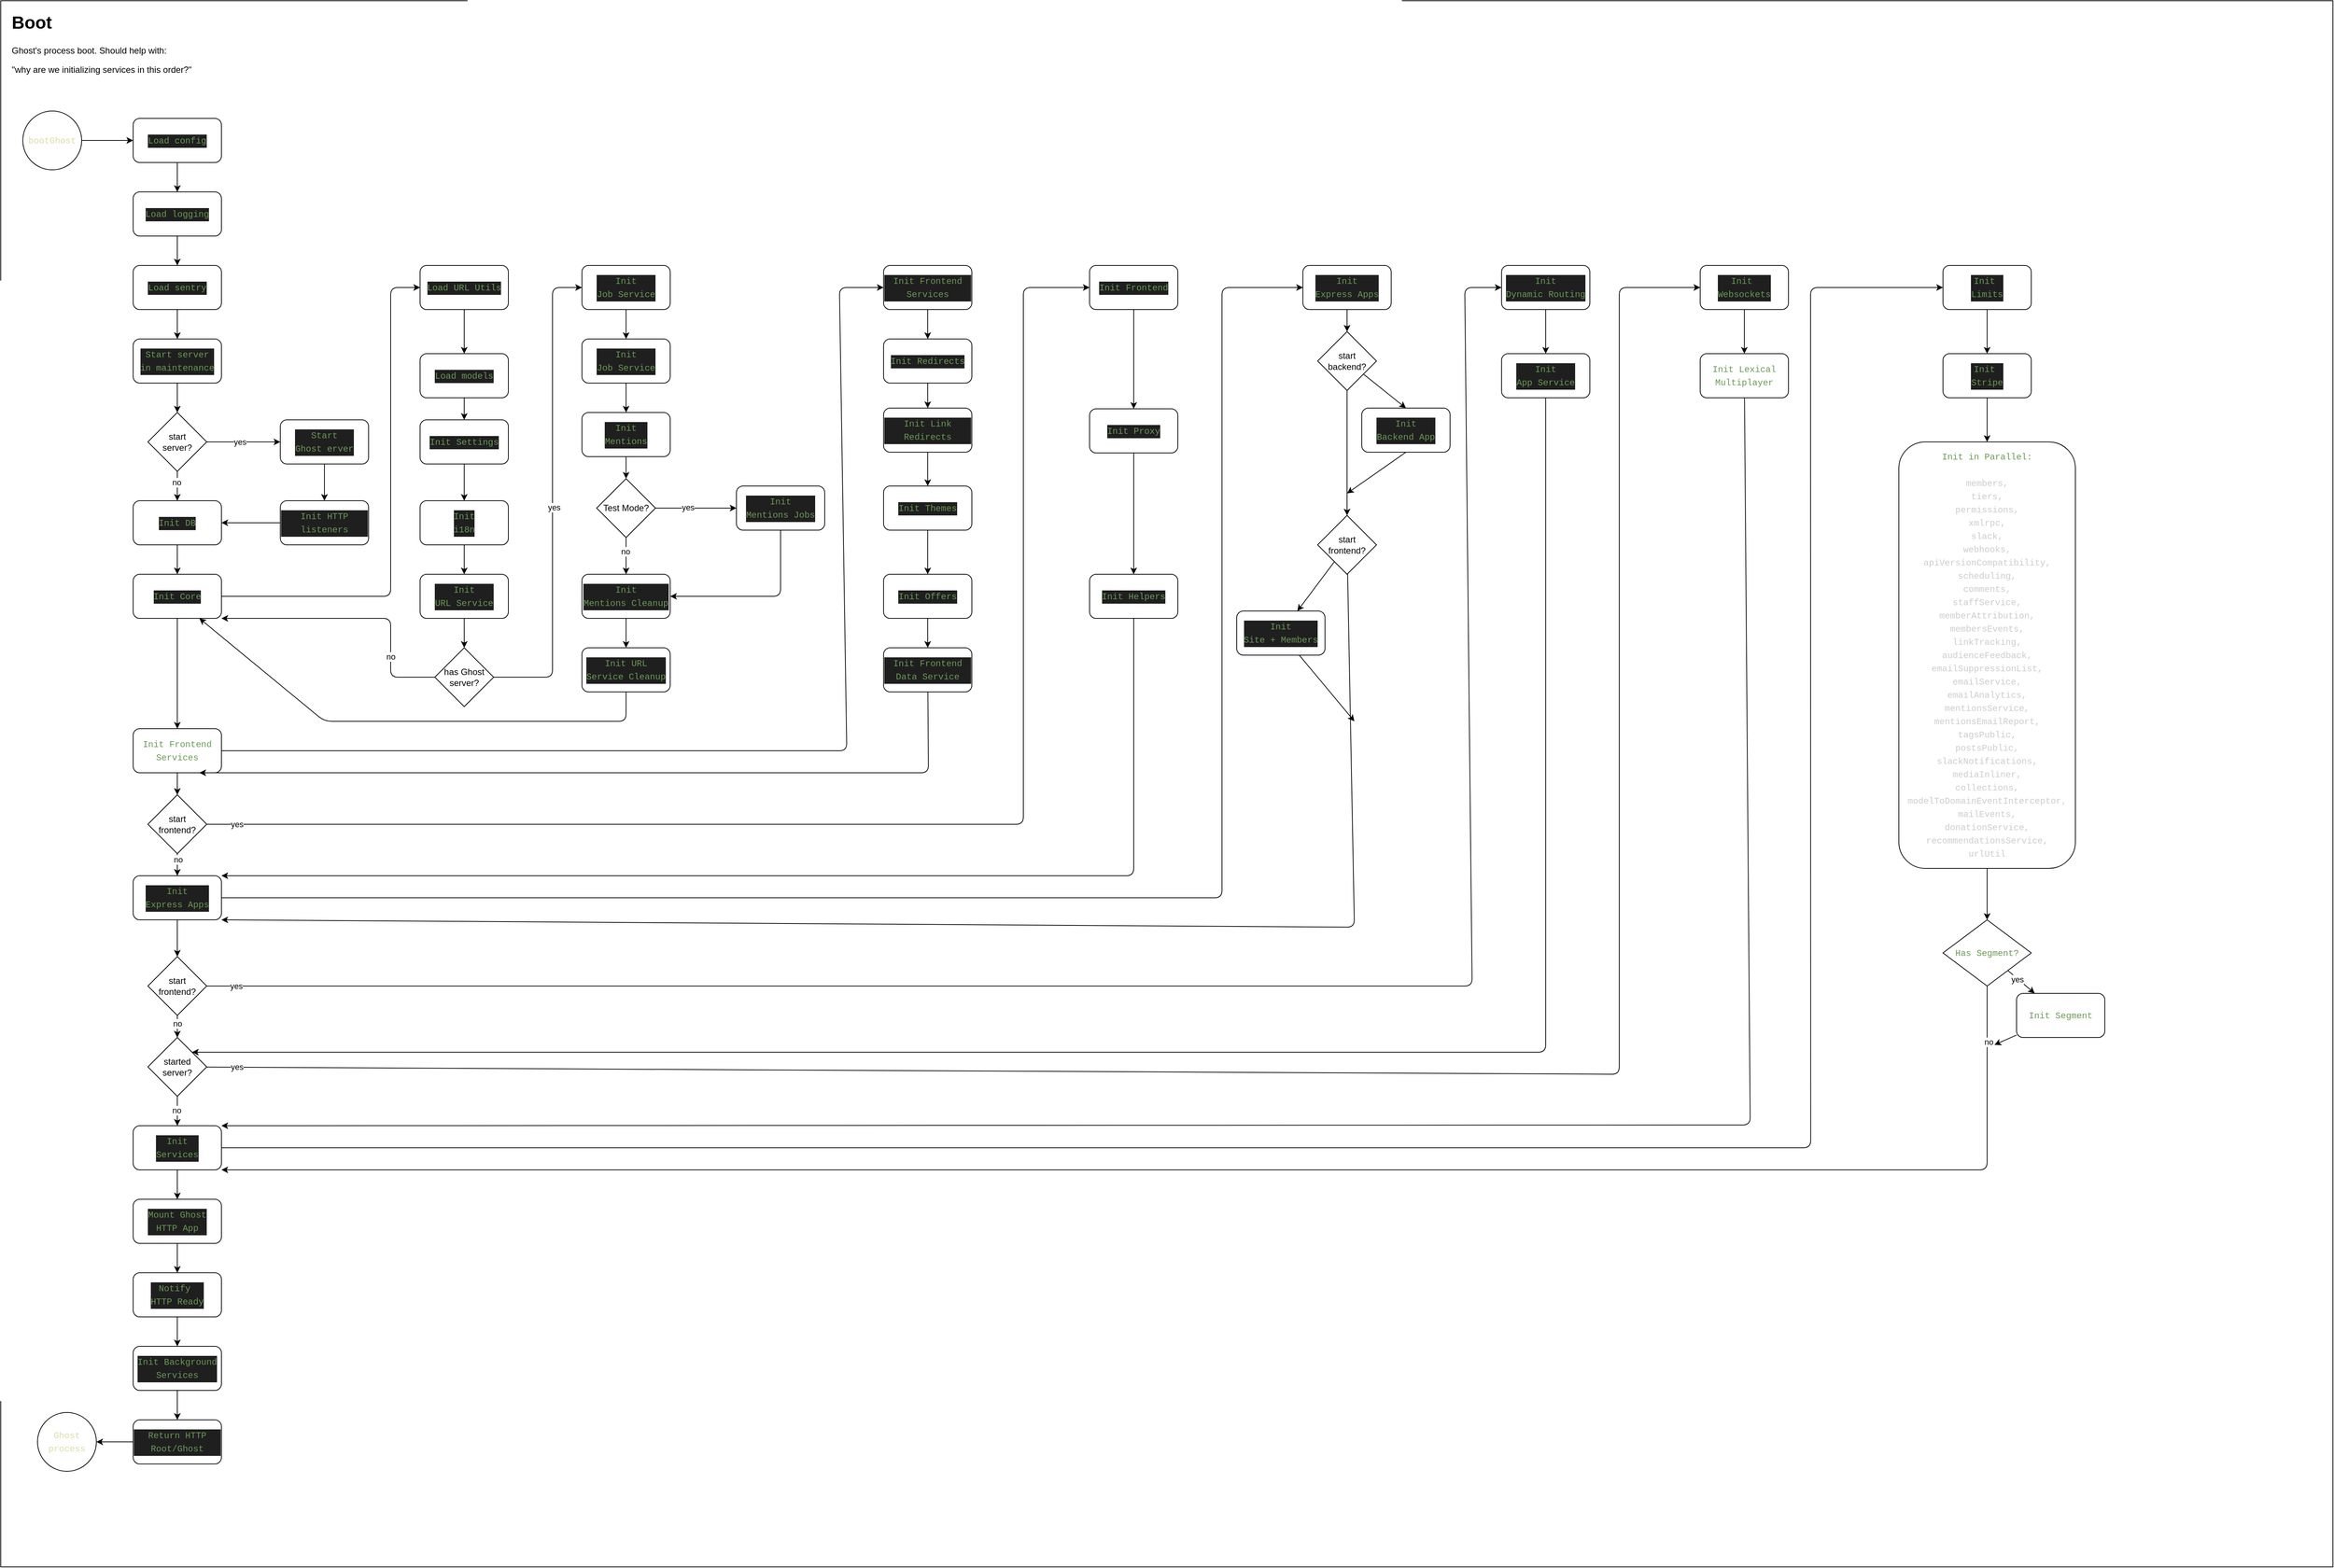 <mxfile>
    <diagram id="S3PQY45sy2TLe_mBF_ib" name="Page-1">
        <mxGraphModel dx="2925" dy="2005" grid="1" gridSize="10" guides="1" tooltips="1" connect="1" arrows="1" fold="1" page="1" pageScale="1" pageWidth="827" pageHeight="1169" math="0" shadow="0">
            <root>
                <mxCell id="0"/>
                <mxCell id="1" parent="0"/>
                <mxCell id="2" value="" style="rounded=0;whiteSpace=wrap;html=1;movable=1;resizable=1;rotatable=1;deletable=1;editable=1;connectable=1;" vertex="1" parent="1">
                    <mxGeometry width="3170" height="2130" as="geometry"/>
                </mxCell>
                <mxCell id="4" value="&lt;h1&gt;Boot&lt;/h1&gt;&lt;p&gt;Ghost's process boot. Should help with: &lt;br&gt;&lt;/p&gt;&quot;why are we initializing services in this order?&quot;" style="text;html=1;strokeColor=none;fillColor=none;spacing=5;spacingTop=-20;whiteSpace=wrap;overflow=hidden;rounded=0;" vertex="1" parent="1">
                    <mxGeometry x="10" y="10" width="440" height="130" as="geometry"/>
                </mxCell>
                <mxCell id="7" value="" style="edgeStyle=none;html=1;" edge="1" parent="1" source="5" target="6">
                    <mxGeometry relative="1" as="geometry"/>
                </mxCell>
                <mxCell id="5" value="&lt;div style=&quot;color: rgb(204, 204, 204); font-family: Menlo, Monaco, &amp;quot;Courier New&amp;quot;, monospace; line-height: 18px;&quot;&gt;&lt;span style=&quot;color: rgb(220, 220, 170);&quot;&gt;bootGhost&lt;/span&gt;&lt;/div&gt;" style="ellipse;whiteSpace=wrap;html=1;aspect=fixed;" vertex="1" parent="1">
                    <mxGeometry x="30" y="150" width="80" height="80" as="geometry"/>
                </mxCell>
                <mxCell id="9" value="" style="edgeStyle=none;html=1;" edge="1" parent="1" source="6" target="8">
                    <mxGeometry relative="1" as="geometry"/>
                </mxCell>
                <mxCell id="6" value="&lt;div style=&quot;color: rgb(204, 204, 204); background-color: rgb(31, 31, 31); font-family: Menlo, Monaco, &amp;quot;Courier New&amp;quot;, monospace; line-height: 18px;&quot;&gt;&lt;span style=&quot;color: #6a9955;&quot;&gt;Load config&lt;/span&gt;&lt;/div&gt;" style="rounded=1;whiteSpace=wrap;html=1;" vertex="1" parent="1">
                    <mxGeometry x="180" y="160" width="120" height="60" as="geometry"/>
                </mxCell>
                <mxCell id="11" value="" style="edgeStyle=none;html=1;" edge="1" parent="1" source="8" target="10">
                    <mxGeometry relative="1" as="geometry"/>
                </mxCell>
                <mxCell id="8" value="&lt;div style=&quot;color: rgb(204, 204, 204); background-color: rgb(31, 31, 31); font-family: Menlo, Monaco, &amp;quot;Courier New&amp;quot;, monospace; line-height: 18px;&quot;&gt;&lt;span style=&quot;color: #6a9955;&quot;&gt;Load logging&lt;/span&gt;&lt;/div&gt;" style="rounded=1;whiteSpace=wrap;html=1;" vertex="1" parent="1">
                    <mxGeometry x="180" y="260" width="120" height="60" as="geometry"/>
                </mxCell>
                <mxCell id="13" value="" style="edgeStyle=none;html=1;" edge="1" parent="1" source="10" target="12">
                    <mxGeometry relative="1" as="geometry"/>
                </mxCell>
                <mxCell id="10" value="&lt;div style=&quot;color: rgb(204, 204, 204); background-color: rgb(31, 31, 31); font-family: Menlo, Monaco, &amp;quot;Courier New&amp;quot;, monospace; line-height: 18px;&quot;&gt;&lt;span style=&quot;color: #6a9955;&quot;&gt;Load sentry&lt;/span&gt;&lt;/div&gt;" style="rounded=1;whiteSpace=wrap;html=1;" vertex="1" parent="1">
                    <mxGeometry x="180" y="360" width="120" height="60" as="geometry"/>
                </mxCell>
                <mxCell id="15" value="" style="edgeStyle=none;html=1;" edge="1" parent="1" source="12" target="14">
                    <mxGeometry relative="1" as="geometry"/>
                </mxCell>
                <mxCell id="12" value="&lt;div style=&quot;color: rgb(204, 204, 204); background-color: rgb(31, 31, 31); font-family: Menlo, Monaco, &amp;quot;Courier New&amp;quot;, monospace; line-height: 18px;&quot;&gt;&lt;span style=&quot;color: #6a9955;&quot;&gt;Start server&lt;/span&gt;&lt;/div&gt;&lt;div style=&quot;color: rgb(204, 204, 204); background-color: rgb(31, 31, 31); font-family: Menlo, Monaco, &amp;quot;Courier New&amp;quot;, monospace; line-height: 18px;&quot;&gt;&lt;span style=&quot;color: #6a9955;&quot;&gt;in maintenance&lt;/span&gt;&lt;/div&gt;" style="rounded=1;whiteSpace=wrap;html=1;" vertex="1" parent="1">
                    <mxGeometry x="180" y="460" width="120" height="60" as="geometry"/>
                </mxCell>
                <mxCell id="17" value="" style="edgeStyle=none;html=1;" edge="1" parent="1" source="14" target="16">
                    <mxGeometry relative="1" as="geometry"/>
                </mxCell>
                <mxCell id="18" value="yes" style="edgeLabel;html=1;align=center;verticalAlign=middle;resizable=0;points=[];" vertex="1" connectable="0" parent="17">
                    <mxGeometry x="-0.1" relative="1" as="geometry">
                        <mxPoint as="offset"/>
                    </mxGeometry>
                </mxCell>
                <mxCell id="20" value="" style="edgeStyle=none;html=1;" edge="1" parent="1" source="14" target="19">
                    <mxGeometry relative="1" as="geometry"/>
                </mxCell>
                <mxCell id="21" value="no" style="edgeLabel;html=1;align=center;verticalAlign=middle;resizable=0;points=[];" vertex="1" connectable="0" parent="20">
                    <mxGeometry x="-0.25" y="-1" relative="1" as="geometry">
                        <mxPoint as="offset"/>
                    </mxGeometry>
                </mxCell>
                <mxCell id="14" value="start &lt;br&gt;server?" style="rhombus;whiteSpace=wrap;html=1;" vertex="1" parent="1">
                    <mxGeometry x="200" y="560" width="80" height="80" as="geometry"/>
                </mxCell>
                <mxCell id="22" style="edgeStyle=none;html=1;entryX=0.5;entryY=0;entryDx=0;entryDy=0;" edge="1" parent="1" source="16" target="35">
                    <mxGeometry relative="1" as="geometry"/>
                </mxCell>
                <mxCell id="16" value="&lt;div style=&quot;color: rgb(204, 204, 204); background-color: rgb(31, 31, 31); font-family: Menlo, Monaco, &amp;quot;Courier New&amp;quot;, monospace; line-height: 18px;&quot;&gt;&lt;span style=&quot;color: #6a9955;&quot;&gt;Start &lt;br&gt;Ghost erver&lt;/span&gt;&lt;/div&gt;" style="rounded=1;whiteSpace=wrap;html=1;" vertex="1" parent="1">
                    <mxGeometry x="380" y="570" width="120" height="60" as="geometry"/>
                </mxCell>
                <mxCell id="24" value="" style="edgeStyle=none;html=1;" edge="1" parent="1" source="19" target="23">
                    <mxGeometry relative="1" as="geometry"/>
                </mxCell>
                <mxCell id="19" value="&lt;div style=&quot;background-color: rgb(31, 31, 31); font-family: Menlo, Monaco, &amp;quot;Courier New&amp;quot;, monospace; line-height: 18px;&quot;&gt;&lt;font color=&quot;#6a9955&quot;&gt;Init DB&lt;/font&gt;&lt;/div&gt;" style="rounded=1;whiteSpace=wrap;html=1;" vertex="1" parent="1">
                    <mxGeometry x="180" y="680" width="120" height="60" as="geometry"/>
                </mxCell>
                <mxCell id="26" value="" style="edgeStyle=none;html=1;" edge="1" parent="1" source="23" target="25">
                    <mxGeometry relative="1" as="geometry">
                        <Array as="points">
                            <mxPoint x="530" y="810"/>
                            <mxPoint x="530" y="390"/>
                        </Array>
                    </mxGeometry>
                </mxCell>
                <mxCell id="66" value="" style="edgeStyle=none;html=1;" edge="1" parent="1" source="23" target="31">
                    <mxGeometry relative="1" as="geometry"/>
                </mxCell>
                <mxCell id="23" value="&lt;div style=&quot;background-color: rgb(31, 31, 31); font-family: Menlo, Monaco, &amp;quot;Courier New&amp;quot;, monospace; line-height: 18px;&quot;&gt;&lt;font color=&quot;#6a9955&quot;&gt;Init Core&lt;/font&gt;&lt;/div&gt;" style="rounded=1;whiteSpace=wrap;html=1;" vertex="1" parent="1">
                    <mxGeometry x="180" y="780" width="120" height="60" as="geometry"/>
                </mxCell>
                <mxCell id="28" value="" style="edgeStyle=none;html=1;" edge="1" parent="1" source="25" target="27">
                    <mxGeometry relative="1" as="geometry"/>
                </mxCell>
                <mxCell id="25" value="&lt;div style=&quot;background-color: rgb(31, 31, 31); font-family: Menlo, Monaco, &amp;quot;Courier New&amp;quot;, monospace; line-height: 18px;&quot;&gt;&lt;font color=&quot;#6a9955&quot;&gt;Load URL Utils&lt;/font&gt;&lt;/div&gt;" style="rounded=1;whiteSpace=wrap;html=1;" vertex="1" parent="1">
                    <mxGeometry x="570" y="360" width="120" height="60" as="geometry"/>
                </mxCell>
                <mxCell id="30" value="" style="edgeStyle=none;html=1;" edge="1" parent="1" source="27" target="29">
                    <mxGeometry relative="1" as="geometry"/>
                </mxCell>
                <mxCell id="27" value="&lt;div style=&quot;background-color: rgb(31, 31, 31); font-family: Menlo, Monaco, &amp;quot;Courier New&amp;quot;, monospace; line-height: 18px;&quot;&gt;&lt;font color=&quot;#6a9955&quot;&gt;Load models&lt;/font&gt;&lt;/div&gt;" style="rounded=1;whiteSpace=wrap;html=1;" vertex="1" parent="1">
                    <mxGeometry x="570" y="480" width="120" height="60" as="geometry"/>
                </mxCell>
                <mxCell id="33" value="" style="edgeStyle=none;html=1;" edge="1" parent="1" source="29" target="32">
                    <mxGeometry relative="1" as="geometry"/>
                </mxCell>
                <mxCell id="29" value="&lt;div style=&quot;background-color: rgb(31, 31, 31); font-family: Menlo, Monaco, &amp;quot;Courier New&amp;quot;, monospace; line-height: 18px;&quot;&gt;&lt;font color=&quot;#6a9955&quot;&gt;Init Settings&lt;/font&gt;&lt;/div&gt;" style="rounded=1;whiteSpace=wrap;html=1;" vertex="1" parent="1">
                    <mxGeometry x="570" y="570" width="120" height="60" as="geometry"/>
                </mxCell>
                <mxCell id="68" style="edgeStyle=none;html=1;entryX=0;entryY=0.5;entryDx=0;entryDy=0;" edge="1" parent="1" source="31" target="67">
                    <mxGeometry relative="1" as="geometry">
                        <Array as="points">
                            <mxPoint x="1150" y="1020"/>
                            <mxPoint x="1140" y="390"/>
                        </Array>
                    </mxGeometry>
                </mxCell>
                <mxCell id="81" value="" style="edgeStyle=none;html=1;" edge="1" parent="1" source="31" target="80">
                    <mxGeometry relative="1" as="geometry"/>
                </mxCell>
                <mxCell id="31" value="&lt;div style=&quot;font-family: Menlo, Monaco, &amp;quot;Courier New&amp;quot;, monospace; line-height: 18px;&quot;&gt;&lt;font style=&quot;&quot; color=&quot;#6a9955&quot;&gt;Init Frontend Services&lt;/font&gt;&lt;/div&gt;" style="rounded=1;whiteSpace=wrap;html=1;" vertex="1" parent="1">
                    <mxGeometry x="180" y="990" width="120" height="60" as="geometry"/>
                </mxCell>
                <mxCell id="38" value="" style="edgeStyle=none;html=1;" edge="1" parent="1" source="32" target="34">
                    <mxGeometry relative="1" as="geometry"/>
                </mxCell>
                <mxCell id="32" value="&lt;div style=&quot;background-color: rgb(31, 31, 31); font-family: Menlo, Monaco, &amp;quot;Courier New&amp;quot;, monospace; line-height: 18px;&quot;&gt;&lt;font color=&quot;#6a9955&quot;&gt;Init &lt;br&gt;i18n&lt;/font&gt;&lt;/div&gt;" style="rounded=1;whiteSpace=wrap;html=1;" vertex="1" parent="1">
                    <mxGeometry x="570" y="680" width="120" height="60" as="geometry"/>
                </mxCell>
                <mxCell id="37" style="edgeStyle=none;html=1;exitX=0;exitY=0.5;exitDx=0;exitDy=0;entryX=1;entryY=1;entryDx=0;entryDy=0;" edge="1" parent="1" source="39" target="23">
                    <mxGeometry relative="1" as="geometry">
                        <Array as="points">
                            <mxPoint x="530" y="920"/>
                            <mxPoint x="530" y="840"/>
                        </Array>
                    </mxGeometry>
                </mxCell>
                <mxCell id="41" value="no" style="edgeLabel;html=1;align=center;verticalAlign=middle;resizable=0;points=[];" vertex="1" connectable="0" parent="37">
                    <mxGeometry x="-0.524" y="-3" relative="1" as="geometry">
                        <mxPoint x="-3" as="offset"/>
                    </mxGeometry>
                </mxCell>
                <mxCell id="40" value="" style="edgeStyle=none;html=1;" edge="1" parent="1" source="34" target="39">
                    <mxGeometry relative="1" as="geometry"/>
                </mxCell>
                <mxCell id="34" value="&lt;div style=&quot;background-color: rgb(31, 31, 31); font-family: Menlo, Monaco, &amp;quot;Courier New&amp;quot;, monospace; line-height: 18px;&quot;&gt;&lt;font color=&quot;#6a9955&quot;&gt;Init &lt;br&gt;URL Service&lt;/font&gt;&lt;/div&gt;" style="rounded=1;whiteSpace=wrap;html=1;" vertex="1" parent="1">
                    <mxGeometry x="570" y="780" width="120" height="60" as="geometry"/>
                </mxCell>
                <mxCell id="36" value="" style="edgeStyle=none;html=1;" edge="1" parent="1" source="35" target="19">
                    <mxGeometry relative="1" as="geometry"/>
                </mxCell>
                <mxCell id="35" value="&lt;div style=&quot;color: rgb(204, 204, 204); background-color: rgb(31, 31, 31); font-family: Menlo, Monaco, &amp;quot;Courier New&amp;quot;, monospace; line-height: 18px;&quot;&gt;&lt;span style=&quot;color: #6a9955;&quot;&gt;Init HTTP listeners&lt;/span&gt;&lt;/div&gt;" style="rounded=1;whiteSpace=wrap;html=1;" vertex="1" parent="1">
                    <mxGeometry x="380" y="680" width="120" height="60" as="geometry"/>
                </mxCell>
                <mxCell id="43" style="edgeStyle=none;html=1;entryX=0;entryY=0.5;entryDx=0;entryDy=0;exitX=1;exitY=0.5;exitDx=0;exitDy=0;" edge="1" parent="1" source="39" target="42">
                    <mxGeometry relative="1" as="geometry">
                        <Array as="points">
                            <mxPoint x="750" y="920"/>
                            <mxPoint x="750" y="710"/>
                            <mxPoint x="750" y="390"/>
                        </Array>
                    </mxGeometry>
                </mxCell>
                <mxCell id="44" value="yes" style="edgeLabel;html=1;align=center;verticalAlign=middle;resizable=0;points=[];" vertex="1" connectable="0" parent="43">
                    <mxGeometry x="-0.042" y="-2" relative="1" as="geometry">
                        <mxPoint as="offset"/>
                    </mxGeometry>
                </mxCell>
                <mxCell id="39" value="has Ghost&lt;br&gt;server?" style="rhombus;whiteSpace=wrap;html=1;" vertex="1" parent="1">
                    <mxGeometry x="590" y="880" width="80" height="80" as="geometry"/>
                </mxCell>
                <mxCell id="46" value="" style="edgeStyle=none;html=1;" edge="1" parent="1" source="42" target="45">
                    <mxGeometry relative="1" as="geometry"/>
                </mxCell>
                <mxCell id="42" value="&lt;div style=&quot;background-color: rgb(31, 31, 31); font-family: Menlo, Monaco, &amp;quot;Courier New&amp;quot;, monospace; line-height: 18px;&quot;&gt;&lt;font color=&quot;#6a9955&quot;&gt;Init &lt;br&gt;Job Service&lt;/font&gt;&lt;/div&gt;" style="rounded=1;whiteSpace=wrap;html=1;" vertex="1" parent="1">
                    <mxGeometry x="790" y="360" width="120" height="60" as="geometry"/>
                </mxCell>
                <mxCell id="51" value="" style="edgeStyle=none;html=1;" edge="1" parent="1" source="45" target="50">
                    <mxGeometry relative="1" as="geometry"/>
                </mxCell>
                <mxCell id="45" value="&lt;div style=&quot;background-color: rgb(31, 31, 31); font-family: Menlo, Monaco, &amp;quot;Courier New&amp;quot;, monospace; line-height: 18px;&quot;&gt;&lt;font color=&quot;#6a9955&quot;&gt;Init &lt;br&gt;Job Service&lt;/font&gt;&lt;/div&gt;" style="rounded=1;whiteSpace=wrap;html=1;" vertex="1" parent="1">
                    <mxGeometry x="790" y="460" width="120" height="60" as="geometry"/>
                </mxCell>
                <mxCell id="52" value="" style="edgeStyle=none;html=1;" edge="1" parent="1" source="47" target="49">
                    <mxGeometry relative="1" as="geometry"/>
                </mxCell>
                <mxCell id="58" value="yes" style="edgeLabel;html=1;align=center;verticalAlign=middle;resizable=0;points=[];" vertex="1" connectable="0" parent="52">
                    <mxGeometry x="-0.2" y="1" relative="1" as="geometry">
                        <mxPoint as="offset"/>
                    </mxGeometry>
                </mxCell>
                <mxCell id="59" value="" style="edgeStyle=none;html=1;" edge="1" parent="1" source="47" target="57">
                    <mxGeometry relative="1" as="geometry"/>
                </mxCell>
                <mxCell id="61" value="no" style="edgeLabel;html=1;align=center;verticalAlign=middle;resizable=0;points=[];" vertex="1" connectable="0" parent="59">
                    <mxGeometry x="-0.267" y="-1" relative="1" as="geometry">
                        <mxPoint as="offset"/>
                    </mxGeometry>
                </mxCell>
                <mxCell id="47" value="Test Mode?" style="rhombus;whiteSpace=wrap;html=1;" vertex="1" parent="1">
                    <mxGeometry x="810" y="650" width="80" height="80" as="geometry"/>
                </mxCell>
                <mxCell id="60" style="edgeStyle=none;html=1;entryX=1;entryY=0.5;entryDx=0;entryDy=0;" edge="1" parent="1" source="49" target="57">
                    <mxGeometry relative="1" as="geometry">
                        <Array as="points">
                            <mxPoint x="1060" y="810"/>
                        </Array>
                    </mxGeometry>
                </mxCell>
                <mxCell id="49" value="&lt;div style=&quot;background-color: rgb(31, 31, 31); font-family: Menlo, Monaco, &amp;quot;Courier New&amp;quot;, monospace; line-height: 18px;&quot;&gt;&lt;font color=&quot;#6a9955&quot;&gt;Init&lt;br&gt;Mentions Jobs&lt;/font&gt;&lt;/div&gt;" style="rounded=1;whiteSpace=wrap;html=1;" vertex="1" parent="1">
                    <mxGeometry x="1000" y="660" width="120" height="60" as="geometry"/>
                </mxCell>
                <mxCell id="53" value="" style="edgeStyle=none;html=1;" edge="1" parent="1" source="50" target="47">
                    <mxGeometry relative="1" as="geometry"/>
                </mxCell>
                <mxCell id="50" value="&lt;div style=&quot;background-color: rgb(31, 31, 31); font-family: Menlo, Monaco, &amp;quot;Courier New&amp;quot;, monospace; line-height: 18px;&quot;&gt;&lt;font color=&quot;#6a9955&quot;&gt;Init &lt;br&gt;Mentions&lt;/font&gt;&lt;/div&gt;" style="rounded=1;whiteSpace=wrap;html=1;" vertex="1" parent="1">
                    <mxGeometry x="790" y="560" width="120" height="60" as="geometry"/>
                </mxCell>
                <mxCell id="63" value="" style="edgeStyle=none;html=1;" edge="1" parent="1" source="57" target="62">
                    <mxGeometry relative="1" as="geometry"/>
                </mxCell>
                <mxCell id="57" value="&lt;div style=&quot;background-color: rgb(31, 31, 31); font-family: Menlo, Monaco, &amp;quot;Courier New&amp;quot;, monospace; line-height: 18px;&quot;&gt;&lt;font color=&quot;#6a9955&quot;&gt;Init &lt;br&gt;Mentions Cleanup&lt;/font&gt;&lt;/div&gt;" style="rounded=1;whiteSpace=wrap;html=1;" vertex="1" parent="1">
                    <mxGeometry x="790" y="780" width="120" height="60" as="geometry"/>
                </mxCell>
                <mxCell id="64" style="edgeStyle=none;html=1;entryX=0.75;entryY=1;entryDx=0;entryDy=0;" edge="1" parent="1" source="62" target="23">
                    <mxGeometry relative="1" as="geometry">
                        <Array as="points">
                            <mxPoint x="850" y="980"/>
                            <mxPoint x="440" y="980"/>
                        </Array>
                    </mxGeometry>
                </mxCell>
                <mxCell id="62" value="&lt;div style=&quot;background-color: rgb(31, 31, 31); font-family: Menlo, Monaco, &amp;quot;Courier New&amp;quot;, monospace; line-height: 18px;&quot;&gt;&lt;font color=&quot;#6a9955&quot;&gt;Init URL &lt;br&gt;Service Cleanup&lt;/font&gt;&lt;/div&gt;" style="rounded=1;whiteSpace=wrap;html=1;" vertex="1" parent="1">
                    <mxGeometry x="790" y="880" width="120" height="60" as="geometry"/>
                </mxCell>
                <mxCell id="73" value="" style="edgeStyle=none;html=1;" edge="1" parent="1" source="67" target="69">
                    <mxGeometry relative="1" as="geometry"/>
                </mxCell>
                <mxCell id="67" value="&lt;div style=&quot;background-color: rgb(31, 31, 31); font-family: Menlo, Monaco, &amp;quot;Courier New&amp;quot;, monospace; line-height: 18px;&quot;&gt;&lt;font color=&quot;#6a9955&quot;&gt;Init Frontend Services&lt;/font&gt;&lt;/div&gt;" style="rounded=1;whiteSpace=wrap;html=1;" vertex="1" parent="1">
                    <mxGeometry x="1200" y="360" width="120" height="60" as="geometry"/>
                </mxCell>
                <mxCell id="74" value="" style="edgeStyle=none;html=1;" edge="1" parent="1" source="69" target="70">
                    <mxGeometry relative="1" as="geometry"/>
                </mxCell>
                <mxCell id="69" value="&lt;div style=&quot;background-color: rgb(31, 31, 31); font-family: Menlo, Monaco, &amp;quot;Courier New&amp;quot;, monospace; line-height: 18px;&quot;&gt;&lt;font color=&quot;#6a9955&quot;&gt;Init Redirects&lt;/font&gt;&lt;/div&gt;" style="rounded=1;whiteSpace=wrap;html=1;" vertex="1" parent="1">
                    <mxGeometry x="1200" y="460" width="120" height="60" as="geometry"/>
                </mxCell>
                <mxCell id="75" value="" style="edgeStyle=none;html=1;" edge="1" parent="1" source="70" target="71">
                    <mxGeometry relative="1" as="geometry"/>
                </mxCell>
                <mxCell id="70" value="&lt;div style=&quot;background-color: rgb(31, 31, 31); font-family: Menlo, Monaco, &amp;quot;Courier New&amp;quot;, monospace; line-height: 18px;&quot;&gt;&lt;font color=&quot;#6a9955&quot;&gt;Init Link Redirects&lt;br&gt;&lt;/font&gt;&lt;/div&gt;" style="rounded=1;whiteSpace=wrap;html=1;" vertex="1" parent="1">
                    <mxGeometry x="1200" y="554" width="120" height="60" as="geometry"/>
                </mxCell>
                <mxCell id="76" value="" style="edgeStyle=none;html=1;" edge="1" parent="1" source="71" target="72">
                    <mxGeometry relative="1" as="geometry"/>
                </mxCell>
                <mxCell id="71" value="&lt;div style=&quot;background-color: rgb(31, 31, 31); font-family: Menlo, Monaco, &amp;quot;Courier New&amp;quot;, monospace; line-height: 18px;&quot;&gt;&lt;font color=&quot;#6a9955&quot;&gt;Init Themes&lt;br&gt;&lt;/font&gt;&lt;/div&gt;" style="rounded=1;whiteSpace=wrap;html=1;" vertex="1" parent="1">
                    <mxGeometry x="1200" y="660" width="120" height="60" as="geometry"/>
                </mxCell>
                <mxCell id="78" value="" style="edgeStyle=none;html=1;" edge="1" parent="1" source="72" target="77">
                    <mxGeometry relative="1" as="geometry"/>
                </mxCell>
                <mxCell id="72" value="&lt;div style=&quot;background-color: rgb(31, 31, 31); font-family: Menlo, Monaco, &amp;quot;Courier New&amp;quot;, monospace; line-height: 18px;&quot;&gt;&lt;font color=&quot;#6a9955&quot;&gt;Init Offers&lt;br&gt;&lt;/font&gt;&lt;/div&gt;" style="rounded=1;whiteSpace=wrap;html=1;" vertex="1" parent="1">
                    <mxGeometry x="1200" y="780" width="120" height="60" as="geometry"/>
                </mxCell>
                <mxCell id="79" style="edgeStyle=none;html=1;entryX=0.75;entryY=1;entryDx=0;entryDy=0;" edge="1" parent="1" source="77" target="31">
                    <mxGeometry relative="1" as="geometry">
                        <Array as="points">
                            <mxPoint x="1261" y="1050"/>
                        </Array>
                    </mxGeometry>
                </mxCell>
                <mxCell id="77" value="&lt;div style=&quot;background-color: rgb(31, 31, 31); font-family: Menlo, Monaco, &amp;quot;Courier New&amp;quot;, monospace; line-height: 18px;&quot;&gt;&lt;font color=&quot;#6a9955&quot;&gt;Init Frontend Data Service&lt;br&gt;&lt;/font&gt;&lt;/div&gt;" style="rounded=1;whiteSpace=wrap;html=1;" vertex="1" parent="1">
                    <mxGeometry x="1200" y="880" width="120" height="60" as="geometry"/>
                </mxCell>
                <mxCell id="83" value="" style="edgeStyle=none;html=1;" edge="1" parent="1" source="80" target="82">
                    <mxGeometry relative="1" as="geometry"/>
                </mxCell>
                <mxCell id="84" value="no" style="edgeLabel;html=1;align=center;verticalAlign=middle;resizable=0;points=[];" vertex="1" connectable="0" parent="83">
                    <mxGeometry x="-0.45" y="1" relative="1" as="geometry">
                        <mxPoint y="-1" as="offset"/>
                    </mxGeometry>
                </mxCell>
                <mxCell id="86" style="edgeStyle=none;html=1;entryX=0;entryY=0.5;entryDx=0;entryDy=0;" edge="1" parent="1" source="80" target="85">
                    <mxGeometry relative="1" as="geometry">
                        <Array as="points">
                            <mxPoint x="1390" y="1120"/>
                            <mxPoint x="1390" y="390"/>
                        </Array>
                    </mxGeometry>
                </mxCell>
                <mxCell id="104" value="yes" style="edgeLabel;html=1;align=center;verticalAlign=middle;resizable=0;points=[];" vertex="1" connectable="0" parent="86">
                    <mxGeometry x="-0.966" y="1" relative="1" as="geometry">
                        <mxPoint x="8" y="1" as="offset"/>
                    </mxGeometry>
                </mxCell>
                <mxCell id="80" value="start &lt;br&gt;frontend?" style="rhombus;whiteSpace=wrap;html=1;" vertex="1" parent="1">
                    <mxGeometry x="200" y="1080" width="80" height="80" as="geometry"/>
                </mxCell>
                <mxCell id="92" style="edgeStyle=none;html=1;" edge="1" parent="1" source="82" target="91">
                    <mxGeometry relative="1" as="geometry">
                        <Array as="points">
                            <mxPoint x="1660" y="1220"/>
                            <mxPoint x="1660" y="390"/>
                        </Array>
                    </mxGeometry>
                </mxCell>
                <mxCell id="99" value="" style="edgeStyle=none;html=1;" edge="1" parent="1" source="82" target="98">
                    <mxGeometry relative="1" as="geometry"/>
                </mxCell>
                <mxCell id="82" value="&lt;div style=&quot;background-color: rgb(31, 31, 31); font-family: Menlo, Monaco, &amp;quot;Courier New&amp;quot;, monospace; line-height: 18px;&quot;&gt;&lt;font color=&quot;#6a9955&quot;&gt;Init &lt;br&gt;Express Apps&lt;/font&gt;&lt;/div&gt;" style="rounded=1;whiteSpace=wrap;html=1;" vertex="1" parent="1">
                    <mxGeometry x="180" y="1190" width="120" height="60" as="geometry"/>
                </mxCell>
                <mxCell id="140" style="edgeStyle=none;html=1;" edge="1" parent="1" source="85" target="87">
                    <mxGeometry relative="1" as="geometry"/>
                </mxCell>
                <mxCell id="85" value="&lt;div style=&quot;background-color: rgb(31, 31, 31); font-family: Menlo, Monaco, &amp;quot;Courier New&amp;quot;, monospace; line-height: 18px;&quot;&gt;&lt;font color=&quot;#6a9955&quot;&gt;Init Frontend&lt;/font&gt;&lt;/div&gt;" style="rounded=1;whiteSpace=wrap;html=1;" vertex="1" parent="1">
                    <mxGeometry x="1480" y="360" width="120" height="60" as="geometry"/>
                </mxCell>
                <mxCell id="141" style="edgeStyle=none;html=1;" edge="1" parent="1" source="87" target="89">
                    <mxGeometry relative="1" as="geometry"/>
                </mxCell>
                <mxCell id="87" value="&lt;div style=&quot;background-color: rgb(31, 31, 31); font-family: Menlo, Monaco, &amp;quot;Courier New&amp;quot;, monospace; line-height: 18px;&quot;&gt;&lt;font color=&quot;#6a9955&quot;&gt;Init Proxy&lt;/font&gt;&lt;/div&gt;" style="rounded=1;whiteSpace=wrap;html=1;" vertex="1" parent="1">
                    <mxGeometry x="1480" y="555" width="120" height="60" as="geometry"/>
                </mxCell>
                <mxCell id="90" style="edgeStyle=none;html=1;entryX=1;entryY=0;entryDx=0;entryDy=0;" edge="1" parent="1" source="89" target="82">
                    <mxGeometry relative="1" as="geometry">
                        <Array as="points">
                            <mxPoint x="1540" y="1190"/>
                        </Array>
                    </mxGeometry>
                </mxCell>
                <mxCell id="89" value="&lt;div style=&quot;background-color: rgb(31, 31, 31); font-family: Menlo, Monaco, &amp;quot;Courier New&amp;quot;, monospace; line-height: 18px;&quot;&gt;&lt;span style=&quot;color: rgb(106, 153, 85);&quot;&gt;Init Helpers&lt;/span&gt;&lt;br&gt;&lt;/div&gt;" style="rounded=1;whiteSpace=wrap;html=1;" vertex="1" parent="1">
                    <mxGeometry x="1480" y="780" width="120" height="60" as="geometry"/>
                </mxCell>
                <mxCell id="131" value="" style="edgeStyle=none;html=1;" edge="1" parent="1" source="91" target="94">
                    <mxGeometry relative="1" as="geometry"/>
                </mxCell>
                <mxCell id="91" value="&lt;div style=&quot;background-color: rgb(31, 31, 31); font-family: Menlo, Monaco, &amp;quot;Courier New&amp;quot;, monospace; line-height: 18px;&quot;&gt;&lt;font color=&quot;#6a9955&quot;&gt;Init &lt;br&gt;Express Apps&lt;/font&gt;&lt;/div&gt;" style="rounded=1;whiteSpace=wrap;html=1;" vertex="1" parent="1">
                    <mxGeometry x="1770" y="360" width="120" height="60" as="geometry"/>
                </mxCell>
                <mxCell id="96" value="" style="edgeStyle=none;html=1;" edge="1" parent="1" source="93" target="95">
                    <mxGeometry relative="1" as="geometry"/>
                </mxCell>
                <mxCell id="137" style="edgeStyle=none;html=1;entryX=1;entryY=1;entryDx=0;entryDy=0;" edge="1" parent="1" source="93" target="82">
                    <mxGeometry relative="1" as="geometry">
                        <Array as="points">
                            <mxPoint x="1840" y="1260"/>
                        </Array>
                    </mxGeometry>
                </mxCell>
                <mxCell id="93" value="start &lt;br&gt;frontend?" style="rhombus;whiteSpace=wrap;html=1;" vertex="1" parent="1">
                    <mxGeometry x="1790" y="700" width="80" height="80" as="geometry"/>
                </mxCell>
                <mxCell id="134" style="edgeStyle=none;html=1;" edge="1" parent="1" source="94" target="93">
                    <mxGeometry relative="1" as="geometry"/>
                </mxCell>
                <mxCell id="135" style="edgeStyle=none;html=1;entryX=0.5;entryY=0;entryDx=0;entryDy=0;" edge="1" parent="1" source="94" target="133">
                    <mxGeometry relative="1" as="geometry"/>
                </mxCell>
                <mxCell id="94" value="start &lt;br&gt;backend?" style="rhombus;whiteSpace=wrap;html=1;" vertex="1" parent="1">
                    <mxGeometry x="1790" y="450" width="80" height="80" as="geometry"/>
                </mxCell>
                <mxCell id="139" style="edgeStyle=none;html=1;" edge="1" parent="1" source="95">
                    <mxGeometry relative="1" as="geometry">
                        <mxPoint x="1840" y="980" as="targetPoint"/>
                    </mxGeometry>
                </mxCell>
                <mxCell id="95" value="&lt;div style=&quot;background-color: rgb(31, 31, 31); font-family: Menlo, Monaco, &amp;quot;Courier New&amp;quot;, monospace; line-height: 18px;&quot;&gt;&lt;font color=&quot;#6a9955&quot;&gt;Init&lt;/font&gt;&lt;/div&gt;&lt;div style=&quot;background-color: rgb(31, 31, 31); font-family: Menlo, Monaco, &amp;quot;Courier New&amp;quot;, monospace; line-height: 18px;&quot;&gt;&lt;font color=&quot;#6a9955&quot;&gt;Site + Members&lt;/font&gt;&lt;/div&gt;" style="rounded=1;whiteSpace=wrap;html=1;" vertex="1" parent="1">
                    <mxGeometry x="1680" y="830" width="120" height="60" as="geometry"/>
                </mxCell>
                <mxCell id="102" style="edgeStyle=none;html=1;entryX=0;entryY=0.5;entryDx=0;entryDy=0;" edge="1" parent="1" source="98" target="100">
                    <mxGeometry relative="1" as="geometry">
                        <Array as="points">
                            <mxPoint x="2000" y="1340"/>
                            <mxPoint x="1990" y="390"/>
                        </Array>
                    </mxGeometry>
                </mxCell>
                <mxCell id="103" value="yes" style="edgeLabel;html=1;align=center;verticalAlign=middle;resizable=0;points=[];" vertex="1" connectable="0" parent="102">
                    <mxGeometry x="-0.965" relative="1" as="geometry">
                        <mxPoint x="-8" as="offset"/>
                    </mxGeometry>
                </mxCell>
                <mxCell id="106" style="edgeStyle=none;html=1;" edge="1" parent="1" source="98" target="105">
                    <mxGeometry relative="1" as="geometry"/>
                </mxCell>
                <mxCell id="107" value="no" style="edgeLabel;html=1;align=center;verticalAlign=middle;resizable=0;points=[];" vertex="1" connectable="0" parent="106">
                    <mxGeometry x="-0.281" relative="1" as="geometry">
                        <mxPoint as="offset"/>
                    </mxGeometry>
                </mxCell>
                <mxCell id="98" value="start &lt;br&gt;frontend?" style="rhombus;whiteSpace=wrap;html=1;" vertex="1" parent="1">
                    <mxGeometry x="200" y="1300" width="80" height="80" as="geometry"/>
                </mxCell>
                <mxCell id="111" value="" style="edgeStyle=none;html=1;" edge="1" parent="1" source="100" target="101">
                    <mxGeometry relative="1" as="geometry"/>
                </mxCell>
                <mxCell id="100" value="&lt;div style=&quot;background-color: rgb(31, 31, 31); font-family: Menlo, Monaco, &amp;quot;Courier New&amp;quot;, monospace; line-height: 18px;&quot;&gt;&lt;font color=&quot;#6a9955&quot;&gt;Init &lt;br&gt;Dynamic Routing&lt;/font&gt;&lt;/div&gt;" style="rounded=1;whiteSpace=wrap;html=1;" vertex="1" parent="1">
                    <mxGeometry x="2040" y="360" width="120" height="60" as="geometry"/>
                </mxCell>
                <mxCell id="109" style="edgeStyle=none;html=1;entryX=1;entryY=0;entryDx=0;entryDy=0;" edge="1" parent="1" source="101" target="105">
                    <mxGeometry relative="1" as="geometry">
                        <Array as="points">
                            <mxPoint x="2100" y="1430"/>
                        </Array>
                    </mxGeometry>
                </mxCell>
                <mxCell id="101" value="&lt;div style=&quot;background-color: rgb(31, 31, 31); font-family: Menlo, Monaco, &amp;quot;Courier New&amp;quot;, monospace; line-height: 18px;&quot;&gt;&lt;font color=&quot;#6a9955&quot;&gt;Init &lt;br&gt;App Service&lt;/font&gt;&lt;/div&gt;" style="rounded=1;whiteSpace=wrap;html=1;" vertex="1" parent="1">
                    <mxGeometry x="2040" y="480" width="120" height="60" as="geometry"/>
                </mxCell>
                <mxCell id="114" style="edgeStyle=none;html=1;entryX=0;entryY=0.5;entryDx=0;entryDy=0;" edge="1" parent="1" source="105" target="108">
                    <mxGeometry relative="1" as="geometry">
                        <Array as="points">
                            <mxPoint x="2200" y="1460"/>
                            <mxPoint x="2200" y="390"/>
                        </Array>
                    </mxGeometry>
                </mxCell>
                <mxCell id="117" value="yes" style="edgeLabel;html=1;align=center;verticalAlign=middle;resizable=0;points=[];" vertex="1" connectable="0" parent="114">
                    <mxGeometry x="-0.954" relative="1" as="geometry">
                        <mxPoint x="-31" y="-1" as="offset"/>
                    </mxGeometry>
                </mxCell>
                <mxCell id="116" value="" style="edgeStyle=none;html=1;" edge="1" parent="1" source="105" target="115">
                    <mxGeometry relative="1" as="geometry"/>
                </mxCell>
                <mxCell id="118" value="no" style="edgeLabel;html=1;align=center;verticalAlign=middle;resizable=0;points=[];" vertex="1" connectable="0" parent="116">
                    <mxGeometry x="-0.05" y="-1" relative="1" as="geometry">
                        <mxPoint as="offset"/>
                    </mxGeometry>
                </mxCell>
                <mxCell id="105" value="started&lt;br&gt;server?" style="rhombus;whiteSpace=wrap;html=1;" vertex="1" parent="1">
                    <mxGeometry x="200" y="1410" width="80" height="80" as="geometry"/>
                </mxCell>
                <mxCell id="112" value="" style="edgeStyle=none;html=1;" edge="1" parent="1" source="108" target="110">
                    <mxGeometry relative="1" as="geometry"/>
                </mxCell>
                <mxCell id="108" value="&lt;div style=&quot;background-color: rgb(31, 31, 31); font-family: Menlo, Monaco, &amp;quot;Courier New&amp;quot;, monospace; line-height: 18px;&quot;&gt;&lt;font color=&quot;#6a9955&quot;&gt;Init&amp;nbsp;&lt;/font&gt;&lt;/div&gt;&lt;div style=&quot;background-color: rgb(31, 31, 31); font-family: Menlo, Monaco, &amp;quot;Courier New&amp;quot;, monospace; line-height: 18px;&quot;&gt;&lt;font color=&quot;#6a9955&quot;&gt;Websockets&lt;/font&gt;&lt;/div&gt;" style="rounded=1;whiteSpace=wrap;html=1;" vertex="1" parent="1">
                    <mxGeometry x="2310" y="360" width="120" height="60" as="geometry"/>
                </mxCell>
                <mxCell id="129" style="edgeStyle=none;html=1;entryX=1;entryY=0;entryDx=0;entryDy=0;" edge="1" parent="1" source="110" target="115">
                    <mxGeometry relative="1" as="geometry">
                        <Array as="points">
                            <mxPoint x="2378" y="1529"/>
                        </Array>
                    </mxGeometry>
                </mxCell>
                <mxCell id="110" value="&lt;div style=&quot;font-family: Menlo, Monaco, &amp;quot;Courier New&amp;quot;, monospace; line-height: 18px;&quot;&gt;&lt;font style=&quot;&quot; color=&quot;#6a9955&quot;&gt;Init&amp;nbsp;&lt;/font&gt;&lt;span style=&quot;color: rgb(106, 153, 85);&quot;&gt;Lexical Multiplayer&lt;/span&gt;&lt;/div&gt;" style="rounded=1;whiteSpace=wrap;html=1;" vertex="1" parent="1">
                    <mxGeometry x="2310" y="480" width="120" height="60" as="geometry"/>
                </mxCell>
                <mxCell id="120" value="" style="edgeStyle=none;html=1;" edge="1" parent="1" source="115" target="119">
                    <mxGeometry relative="1" as="geometry"/>
                </mxCell>
                <mxCell id="115" value="&lt;div style=&quot;background-color: rgb(31, 31, 31); font-family: Menlo, Monaco, &amp;quot;Courier New&amp;quot;, monospace; line-height: 18px;&quot;&gt;&lt;font color=&quot;#6a9955&quot;&gt;Init &lt;br&gt;Services&lt;/font&gt;&lt;/div&gt;" style="rounded=1;whiteSpace=wrap;html=1;" vertex="1" parent="1">
                    <mxGeometry x="180" y="1530" width="120" height="60" as="geometry"/>
                </mxCell>
                <mxCell id="126" value="" style="edgeStyle=none;html=1;" edge="1" parent="1" source="119" target="121">
                    <mxGeometry relative="1" as="geometry"/>
                </mxCell>
                <mxCell id="119" value="&lt;div style=&quot;background-color: rgb(31, 31, 31); font-family: Menlo, Monaco, &amp;quot;Courier New&amp;quot;, monospace; line-height: 18px;&quot;&gt;&lt;font color=&quot;#6a9955&quot;&gt;Mount Ghost&lt;br&gt;HTTP App&lt;/font&gt;&lt;/div&gt;" style="rounded=1;whiteSpace=wrap;html=1;" vertex="1" parent="1">
                    <mxGeometry x="180" y="1630" width="120" height="60" as="geometry"/>
                </mxCell>
                <mxCell id="127" value="" style="edgeStyle=none;html=1;" edge="1" parent="1" source="121" target="122">
                    <mxGeometry relative="1" as="geometry"/>
                </mxCell>
                <mxCell id="121" value="&lt;div style=&quot;background-color: rgb(31, 31, 31); font-family: Menlo, Monaco, &amp;quot;Courier New&amp;quot;, monospace; line-height: 18px;&quot;&gt;&lt;font color=&quot;#6a9955&quot;&gt;Notify&amp;nbsp;&lt;/font&gt;&lt;/div&gt;&lt;div style=&quot;background-color: rgb(31, 31, 31); font-family: Menlo, Monaco, &amp;quot;Courier New&amp;quot;, monospace; line-height: 18px;&quot;&gt;&lt;font color=&quot;#6a9955&quot;&gt;HTTP Ready&lt;/font&gt;&lt;/div&gt;" style="rounded=1;whiteSpace=wrap;html=1;" vertex="1" parent="1">
                    <mxGeometry x="180" y="1730" width="120" height="60" as="geometry"/>
                </mxCell>
                <mxCell id="128" value="" style="edgeStyle=none;html=1;" edge="1" parent="1" source="122" target="123">
                    <mxGeometry relative="1" as="geometry"/>
                </mxCell>
                <mxCell id="122" value="&lt;div style=&quot;background-color: rgb(31, 31, 31); font-family: Menlo, Monaco, &amp;quot;Courier New&amp;quot;, monospace; line-height: 18px;&quot;&gt;&lt;font color=&quot;#6a9955&quot;&gt;Init Background&lt;/font&gt;&lt;/div&gt;&lt;div style=&quot;background-color: rgb(31, 31, 31); font-family: Menlo, Monaco, &amp;quot;Courier New&amp;quot;, monospace; line-height: 18px;&quot;&gt;&lt;font color=&quot;#6a9955&quot;&gt;Services&lt;/font&gt;&lt;/div&gt;" style="rounded=1;whiteSpace=wrap;html=1;" vertex="1" parent="1">
                    <mxGeometry x="180" y="1830" width="120" height="60" as="geometry"/>
                </mxCell>
                <mxCell id="125" value="" style="edgeStyle=none;html=1;" edge="1" parent="1" source="123" target="124">
                    <mxGeometry relative="1" as="geometry"/>
                </mxCell>
                <mxCell id="123" value="&lt;div style=&quot;background-color: rgb(31, 31, 31); font-family: Menlo, Monaco, &amp;quot;Courier New&amp;quot;, monospace; line-height: 18px;&quot;&gt;&lt;span style=&quot;color: rgb(106, 153, 85);&quot;&gt;Return HTTP Root/Ghost&lt;/span&gt;&lt;br&gt;&lt;/div&gt;" style="rounded=1;whiteSpace=wrap;html=1;" vertex="1" parent="1">
                    <mxGeometry x="180" y="1930" width="120" height="60" as="geometry"/>
                </mxCell>
                <mxCell id="124" value="&lt;div style=&quot;color: rgb(204, 204, 204); font-family: Menlo, Monaco, &amp;quot;Courier New&amp;quot;, monospace; line-height: 18px;&quot;&gt;&lt;span style=&quot;color: rgb(220, 220, 170);&quot;&gt;Ghost process&lt;/span&gt;&lt;/div&gt;" style="ellipse;whiteSpace=wrap;html=1;aspect=fixed;" vertex="1" parent="1">
                    <mxGeometry x="50" y="1920" width="80" height="80" as="geometry"/>
                </mxCell>
                <mxCell id="136" style="edgeStyle=none;html=1;exitX=0.5;exitY=1;exitDx=0;exitDy=0;" edge="1" parent="1" source="133">
                    <mxGeometry relative="1" as="geometry">
                        <mxPoint x="1830" y="670" as="targetPoint"/>
                    </mxGeometry>
                </mxCell>
                <mxCell id="133" value="&lt;div style=&quot;background-color: rgb(31, 31, 31); font-family: Menlo, Monaco, &amp;quot;Courier New&amp;quot;, monospace; line-height: 18px;&quot;&gt;&lt;font color=&quot;#6a9955&quot;&gt;Init &lt;br&gt;Backend App&lt;/font&gt;&lt;/div&gt;" style="rounded=1;whiteSpace=wrap;html=1;" vertex="1" parent="1">
                    <mxGeometry x="1850" y="554" width="120" height="60" as="geometry"/>
                </mxCell>
                <mxCell id="154" value="" style="edgeStyle=none;html=1;" edge="1" parent="1" source="142" target="146">
                    <mxGeometry relative="1" as="geometry"/>
                </mxCell>
                <mxCell id="142" value="&lt;div style=&quot;font-family: Menlo, Monaco, &amp;quot;Courier New&amp;quot;, monospace; line-height: 18px;&quot;&gt;&lt;font color=&quot;#6a9955&quot;&gt;Init in Parallel:&lt;br&gt;&lt;br&gt;&lt;/font&gt;&lt;/div&gt;&lt;div style=&quot;font-family: Menlo, Monaco, &amp;quot;Courier New&amp;quot;, monospace; line-height: 18px;&quot;&gt;&lt;div style=&quot;color: rgb(204, 204, 204); line-height: 18px;&quot;&gt;&lt;div&gt;members,&lt;/div&gt;&lt;div&gt;tiers,&lt;/div&gt;&lt;div&gt;permissions,&lt;/div&gt;&lt;div&gt;xmlrpc,&lt;/div&gt;&lt;div&gt;slack,&lt;/div&gt;&lt;div&gt;webhooks,&lt;/div&gt;&lt;div&gt;apiVersionCompatibility,&lt;/div&gt;&lt;div&gt;scheduling,&lt;/div&gt;&lt;div&gt;comments,&lt;/div&gt;&lt;div&gt;staffService,&lt;/div&gt;&lt;div&gt;memberAttribution,&lt;/div&gt;&lt;div&gt;membersEvents,&lt;/div&gt;&lt;div&gt;linkTracking,&lt;/div&gt;&lt;div&gt;audienceFeedback,&lt;/div&gt;&lt;div&gt;emailSuppressionList,&lt;/div&gt;&lt;div&gt;emailService,&lt;/div&gt;&lt;div&gt;emailAnalytics,&lt;/div&gt;&lt;div&gt;mentionsService,&lt;/div&gt;&lt;div&gt;mentionsEmailReport,&lt;/div&gt;&lt;div&gt;tagsPublic,&lt;/div&gt;&lt;div&gt;postsPublic,&lt;/div&gt;&lt;div&gt;slackNotifications,&lt;/div&gt;&lt;div&gt;mediaInliner,&lt;/div&gt;&lt;div&gt;collections,&lt;/div&gt;&lt;div&gt;modelToDomainEventInterceptor,&lt;/div&gt;&lt;div&gt;mailEvents,&lt;/div&gt;&lt;div&gt;donationService,&lt;/div&gt;&lt;div&gt;recommendationsService,&lt;/div&gt;&lt;div&gt;urlUtil&lt;/div&gt;&lt;/div&gt;&lt;/div&gt;" style="rounded=1;whiteSpace=wrap;html=1;" vertex="1" parent="1">
                    <mxGeometry x="2580" y="600" width="240" height="580" as="geometry"/>
                </mxCell>
                <mxCell id="143" style="edgeStyle=none;html=1;entryX=0;entryY=0.5;entryDx=0;entryDy=0;exitX=1;exitY=0.5;exitDx=0;exitDy=0;" edge="1" target="152" parent="1" source="115">
                    <mxGeometry relative="1" as="geometry">
                        <mxPoint x="539.997" y="1550.203" as="sourcePoint"/>
                        <Array as="points">
                            <mxPoint x="2460.2" y="1560"/>
                            <mxPoint x="2460" y="390"/>
                        </Array>
                    </mxGeometry>
                </mxCell>
                <mxCell id="145" style="edgeStyle=none;html=1;entryX=1;entryY=1;entryDx=0;entryDy=0;" edge="1" source="146" parent="1" target="115">
                    <mxGeometry relative="1" as="geometry">
                        <mxPoint x="560.2" y="1630" as="targetPoint"/>
                        <Array as="points">
                            <mxPoint x="2700" y="1590"/>
                        </Array>
                    </mxGeometry>
                </mxCell>
                <mxCell id="147" value="no" style="edgeLabel;html=1;align=center;verticalAlign=middle;resizable=0;points=[];" vertex="1" connectable="0" parent="145">
                    <mxGeometry x="-0.943" y="2" relative="1" as="geometry">
                        <mxPoint as="offset"/>
                    </mxGeometry>
                </mxCell>
                <mxCell id="149" value="" style="edgeStyle=none;html=1;" edge="1" parent="1" source="146" target="148">
                    <mxGeometry relative="1" as="geometry"/>
                </mxCell>
                <mxCell id="151" value="yes" style="edgeLabel;html=1;align=center;verticalAlign=middle;resizable=0;points=[];" vertex="1" connectable="0" parent="149">
                    <mxGeometry x="-0.267" y="-1" relative="1" as="geometry">
                        <mxPoint as="offset"/>
                    </mxGeometry>
                </mxCell>
                <mxCell id="146" value="&lt;div style=&quot;font-family: Menlo, Monaco, &amp;quot;Courier New&amp;quot;, monospace; line-height: 18px;&quot;&gt;&lt;font color=&quot;#6a9955&quot;&gt;Has Segment?&lt;/font&gt;&lt;/div&gt;" style="rhombus;whiteSpace=wrap;html=1;fontFamily=Helvetica;fontSize=12;fontColor=default;align=center;strokeColor=default;fillColor=default;" vertex="1" parent="1">
                    <mxGeometry x="2640" y="1250" width="120" height="90" as="geometry"/>
                </mxCell>
                <mxCell id="150" style="edgeStyle=none;html=1;" edge="1" parent="1" source="148">
                    <mxGeometry relative="1" as="geometry">
                        <mxPoint x="2710" y="1420" as="targetPoint"/>
                    </mxGeometry>
                </mxCell>
                <mxCell id="148" value="&lt;div style=&quot;font-family: Menlo, Monaco, &amp;quot;Courier New&amp;quot;, monospace; line-height: 18px;&quot;&gt;&lt;font color=&quot;#6a9955&quot;&gt;Init Segment&lt;/font&gt;&lt;/div&gt;" style="rounded=1;whiteSpace=wrap;html=1;" vertex="1" parent="1">
                    <mxGeometry x="2740" y="1350" width="120" height="60" as="geometry"/>
                </mxCell>
                <mxCell id="156" value="" style="edgeStyle=none;html=1;" edge="1" parent="1" source="152" target="153">
                    <mxGeometry relative="1" as="geometry"/>
                </mxCell>
                <mxCell id="152" value="&lt;div style=&quot;background-color: rgb(31, 31, 31); font-family: Menlo, Monaco, &amp;quot;Courier New&amp;quot;, monospace; line-height: 18px;&quot;&gt;&lt;font color=&quot;#6a9955&quot;&gt;Init&amp;nbsp;&lt;/font&gt;&lt;/div&gt;&lt;div style=&quot;background-color: rgb(31, 31, 31); font-family: Menlo, Monaco, &amp;quot;Courier New&amp;quot;, monospace; line-height: 18px;&quot;&gt;&lt;font color=&quot;#6a9955&quot;&gt;Limits&lt;/font&gt;&lt;/div&gt;" style="rounded=1;whiteSpace=wrap;html=1;" vertex="1" parent="1">
                    <mxGeometry x="2640" y="360" width="120" height="60" as="geometry"/>
                </mxCell>
                <mxCell id="155" value="" style="edgeStyle=none;html=1;" edge="1" parent="1" source="153" target="142">
                    <mxGeometry relative="1" as="geometry"/>
                </mxCell>
                <mxCell id="153" value="&lt;div style=&quot;background-color: rgb(31, 31, 31); font-family: Menlo, Monaco, &amp;quot;Courier New&amp;quot;, monospace; line-height: 18px;&quot;&gt;&lt;font color=&quot;#6a9955&quot;&gt;Init&amp;nbsp;&lt;/font&gt;&lt;/div&gt;&lt;div style=&quot;background-color: rgb(31, 31, 31); font-family: Menlo, Monaco, &amp;quot;Courier New&amp;quot;, monospace; line-height: 18px;&quot;&gt;&lt;font color=&quot;#6a9955&quot;&gt;Stripe&lt;/font&gt;&lt;/div&gt;" style="rounded=1;whiteSpace=wrap;html=1;" vertex="1" parent="1">
                    <mxGeometry x="2640" y="480" width="120" height="60" as="geometry"/>
                </mxCell>
            </root>
        </mxGraphModel>
    </diagram>
</mxfile>

